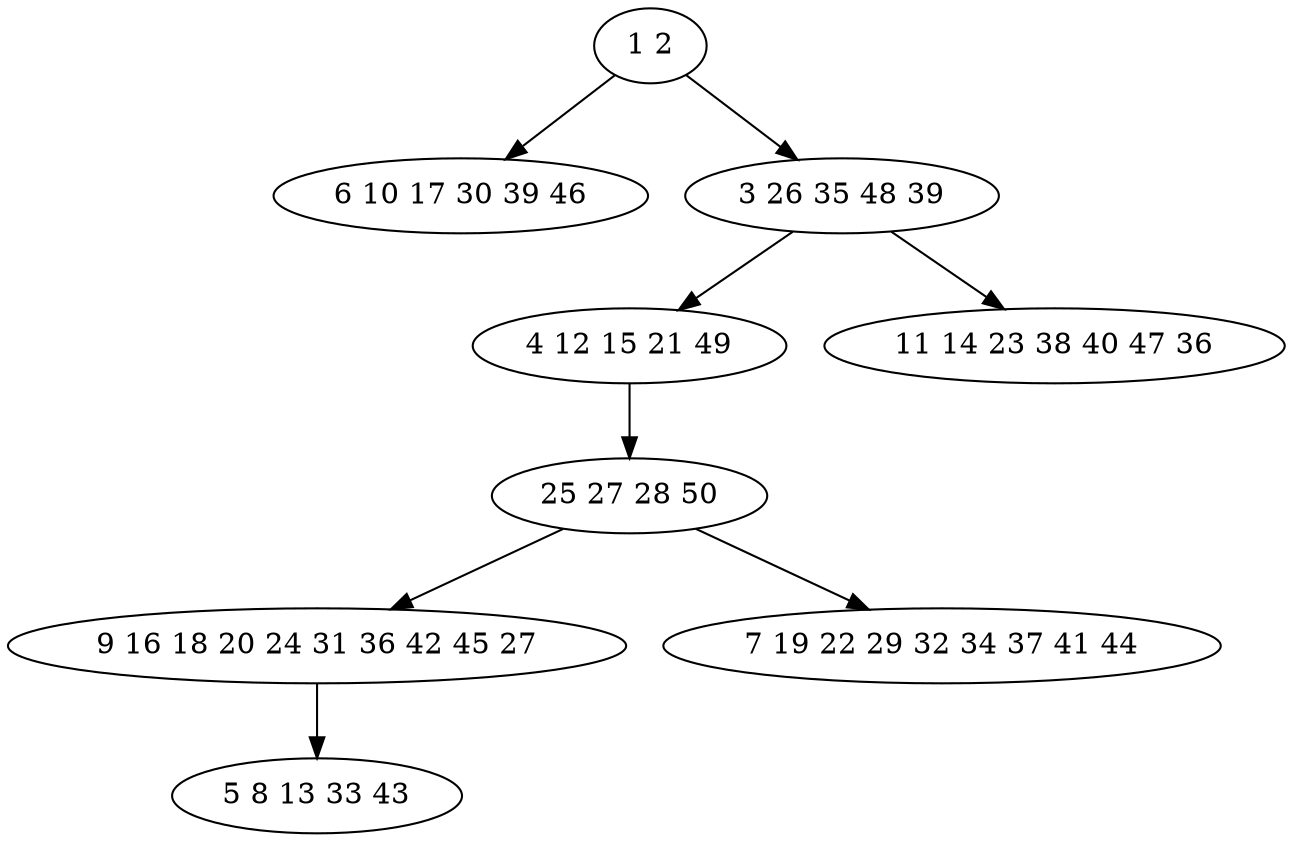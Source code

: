 digraph true_tree {
	"0" -> "1"
	"0" -> "2"
	"2" -> "3"
	"3" -> "4"
	"2" -> "5"
	"4" -> "6"
	"6" -> "7"
	"4" -> "8"
	"0" [label="1 2"];
	"1" [label="6 10 17 30 39 46"];
	"2" [label="3 26 35 48 39"];
	"3" [label="4 12 15 21 49"];
	"4" [label="25 27 28 50"];
	"5" [label="11 14 23 38 40 47 36"];
	"6" [label="9 16 18 20 24 31 36 42 45 27"];
	"7" [label="5 8 13 33 43"];
	"8" [label="7 19 22 29 32 34 37 41 44"];
}
